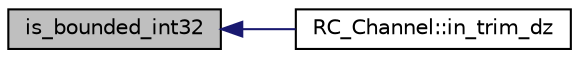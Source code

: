 digraph "is_bounded_int32"
{
 // INTERACTIVE_SVG=YES
  edge [fontname="Helvetica",fontsize="10",labelfontname="Helvetica",labelfontsize="10"];
  node [fontname="Helvetica",fontsize="10",shape=record];
  rankdir="LR";
  Node1 [label="is_bounded_int32",height=0.2,width=0.4,color="black", fillcolor="grey75", style="filled", fontcolor="black"];
  Node1 -> Node2 [dir="back",color="midnightblue",fontsize="10",style="solid",fontname="Helvetica"];
  Node2 [label="RC_Channel::in_trim_dz",height=0.2,width=0.4,color="black", fillcolor="white", style="filled",URL="$classRC__Channel.html#aba9c631fa5fa611acd671e66cb4ce8a9"];
}
